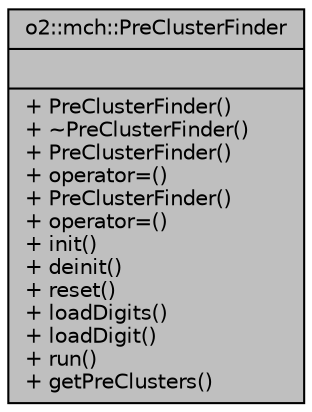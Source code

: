 digraph "o2::mch::PreClusterFinder"
{
 // INTERACTIVE_SVG=YES
  bgcolor="transparent";
  edge [fontname="Helvetica",fontsize="10",labelfontname="Helvetica",labelfontsize="10"];
  node [fontname="Helvetica",fontsize="10",shape=record];
  Node1 [label="{o2::mch::PreClusterFinder\n||+ PreClusterFinder()\l+ ~PreClusterFinder()\l+ PreClusterFinder()\l+ operator=()\l+ PreClusterFinder()\l+ operator=()\l+ init()\l+ deinit()\l+ reset()\l+ loadDigits()\l+ loadDigit()\l+ run()\l+ getPreClusters()\l}",height=0.2,width=0.4,color="black", fillcolor="grey75", style="filled", fontcolor="black"];
}
